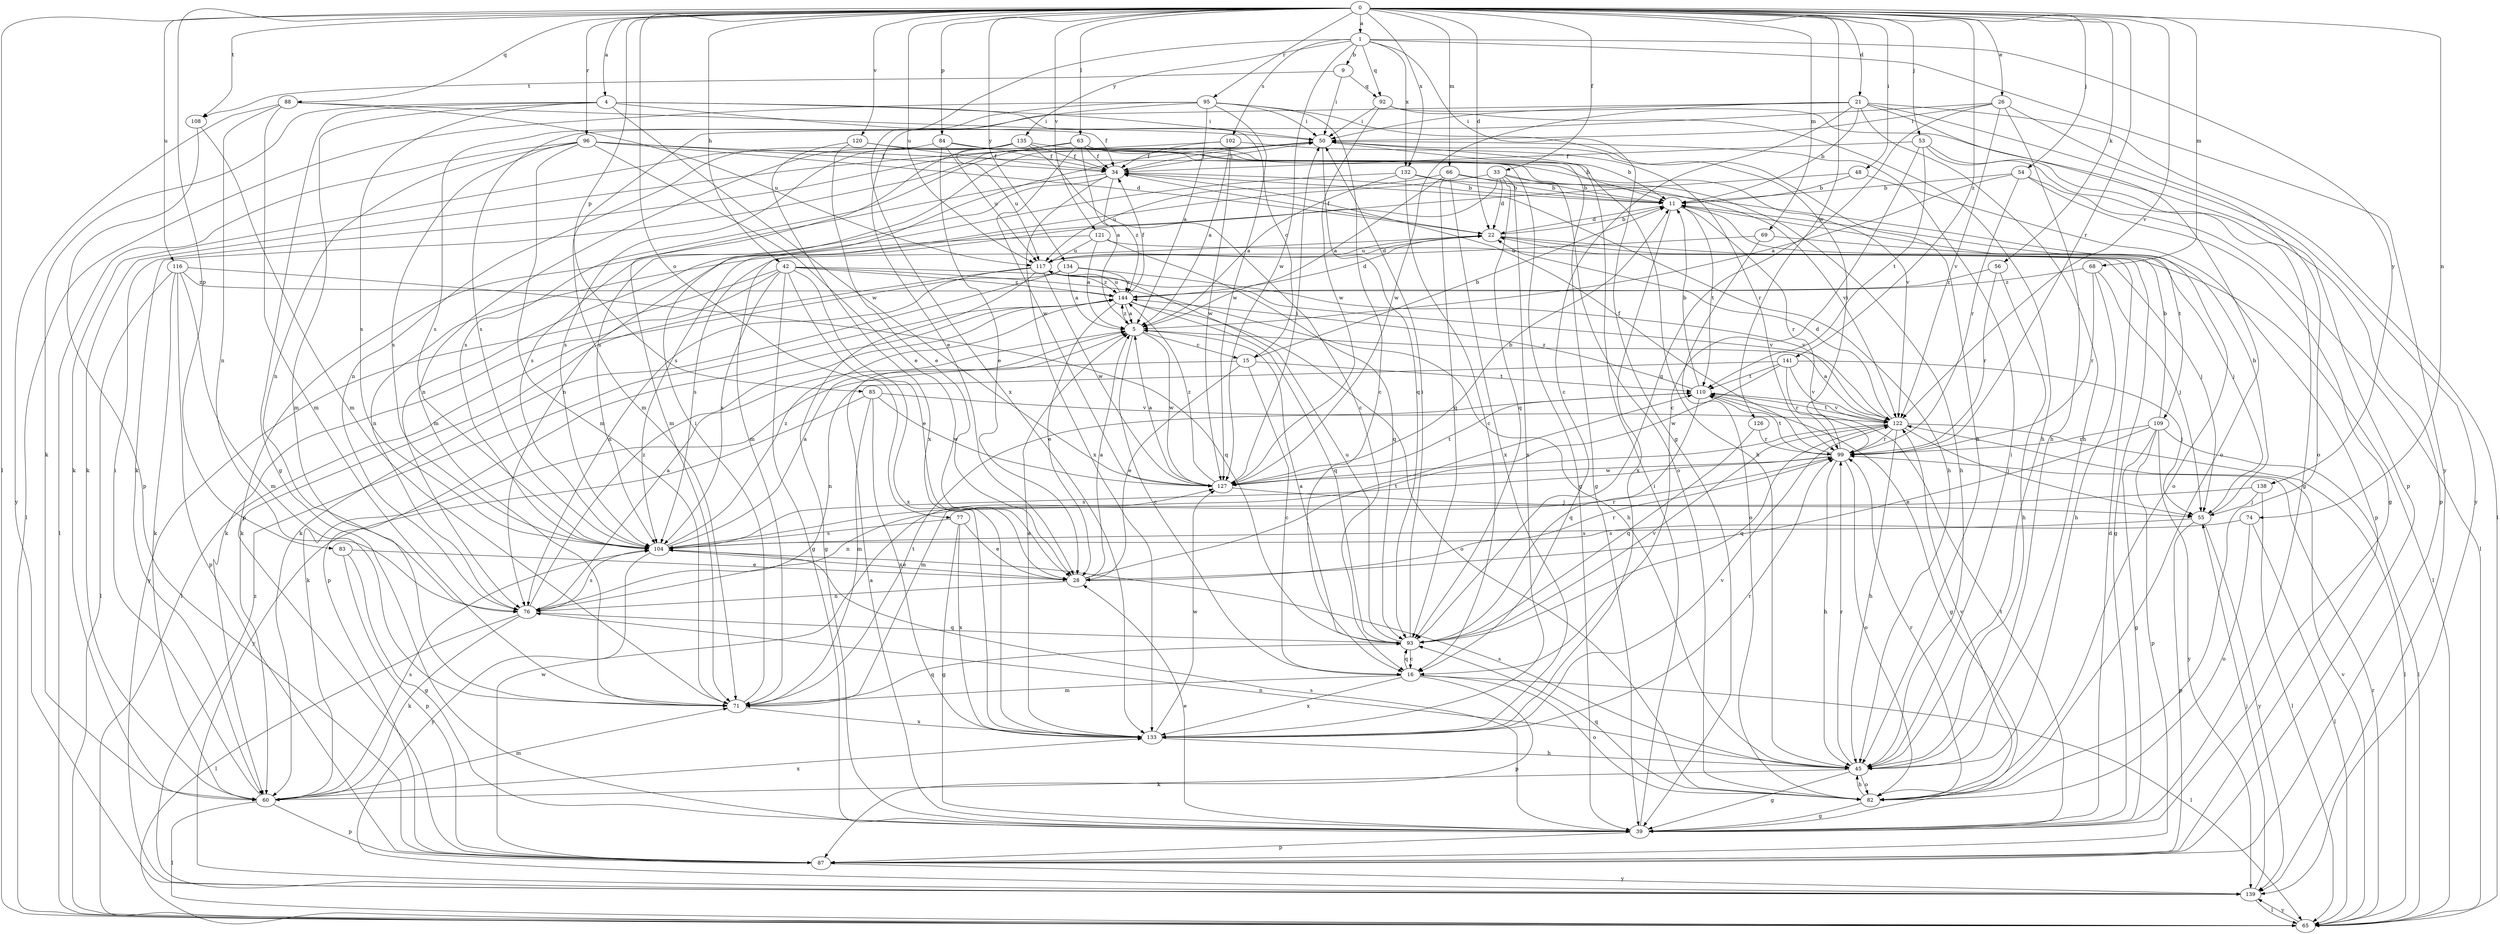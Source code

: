 strict digraph  {
0;
1;
4;
5;
9;
11;
15;
16;
21;
22;
26;
28;
33;
34;
39;
42;
45;
48;
50;
53;
54;
55;
56;
60;
63;
65;
66;
68;
69;
71;
74;
76;
77;
82;
83;
84;
85;
87;
88;
92;
93;
95;
96;
99;
102;
104;
108;
109;
110;
116;
117;
120;
121;
122;
126;
127;
132;
133;
134;
135;
138;
139;
141;
144;
0 -> 1  [label=a];
0 -> 4  [label=a];
0 -> 21  [label=d];
0 -> 22  [label=d];
0 -> 26  [label=e];
0 -> 33  [label=f];
0 -> 42  [label=h];
0 -> 48  [label=i];
0 -> 53  [label=j];
0 -> 54  [label=j];
0 -> 56  [label=k];
0 -> 63  [label=l];
0 -> 65  [label=l];
0 -> 66  [label=m];
0 -> 68  [label=m];
0 -> 69  [label=m];
0 -> 74  [label=n];
0 -> 77  [label=o];
0 -> 83  [label=p];
0 -> 84  [label=p];
0 -> 85  [label=p];
0 -> 88  [label=q];
0 -> 95  [label=r];
0 -> 96  [label=r];
0 -> 99  [label=r];
0 -> 108  [label=t];
0 -> 116  [label=u];
0 -> 117  [label=u];
0 -> 120  [label=v];
0 -> 121  [label=v];
0 -> 122  [label=v];
0 -> 126  [label=w];
0 -> 132  [label=x];
0 -> 134  [label=y];
0 -> 141  [label=z];
1 -> 9  [label=b];
1 -> 39  [label=g];
1 -> 92  [label=q];
1 -> 102  [label=s];
1 -> 127  [label=w];
1 -> 132  [label=x];
1 -> 133  [label=x];
1 -> 135  [label=y];
1 -> 138  [label=y];
1 -> 139  [label=y];
4 -> 15  [label=c];
4 -> 34  [label=f];
4 -> 39  [label=g];
4 -> 50  [label=i];
4 -> 60  [label=k];
4 -> 71  [label=m];
4 -> 104  [label=s];
4 -> 127  [label=w];
5 -> 15  [label=c];
5 -> 16  [label=c];
5 -> 127  [label=w];
5 -> 144  [label=z];
9 -> 50  [label=i];
9 -> 92  [label=q];
9 -> 108  [label=t];
11 -> 22  [label=d];
11 -> 99  [label=r];
11 -> 109  [label=t];
11 -> 110  [label=t];
11 -> 133  [label=x];
15 -> 11  [label=b];
15 -> 16  [label=c];
15 -> 28  [label=e];
15 -> 60  [label=k];
15 -> 110  [label=t];
16 -> 65  [label=l];
16 -> 71  [label=m];
16 -> 82  [label=o];
16 -> 87  [label=p];
16 -> 93  [label=q];
16 -> 133  [label=x];
21 -> 11  [label=b];
21 -> 16  [label=c];
21 -> 45  [label=h];
21 -> 50  [label=i];
21 -> 65  [label=l];
21 -> 82  [label=o];
21 -> 104  [label=s];
21 -> 127  [label=w];
21 -> 139  [label=y];
22 -> 11  [label=b];
22 -> 34  [label=f];
22 -> 39  [label=g];
22 -> 65  [label=l];
22 -> 104  [label=s];
22 -> 117  [label=u];
26 -> 45  [label=h];
26 -> 50  [label=i];
26 -> 71  [label=m];
26 -> 82  [label=o];
26 -> 93  [label=q];
26 -> 122  [label=v];
28 -> 5  [label=a];
28 -> 76  [label=n];
28 -> 99  [label=r];
28 -> 110  [label=t];
33 -> 11  [label=b];
33 -> 22  [label=d];
33 -> 45  [label=h];
33 -> 71  [label=m];
33 -> 93  [label=q];
33 -> 104  [label=s];
33 -> 133  [label=x];
34 -> 11  [label=b];
34 -> 45  [label=h];
34 -> 50  [label=i];
34 -> 87  [label=p];
34 -> 104  [label=s];
34 -> 133  [label=x];
34 -> 144  [label=z];
39 -> 5  [label=a];
39 -> 22  [label=d];
39 -> 28  [label=e];
39 -> 50  [label=i];
39 -> 87  [label=p];
39 -> 104  [label=s];
39 -> 110  [label=t];
42 -> 28  [label=e];
42 -> 39  [label=g];
42 -> 45  [label=h];
42 -> 60  [label=k];
42 -> 104  [label=s];
42 -> 122  [label=v];
42 -> 133  [label=x];
42 -> 139  [label=y];
42 -> 144  [label=z];
45 -> 39  [label=g];
45 -> 50  [label=i];
45 -> 60  [label=k];
45 -> 76  [label=n];
45 -> 82  [label=o];
45 -> 99  [label=r];
45 -> 104  [label=s];
48 -> 11  [label=b];
48 -> 76  [label=n];
48 -> 87  [label=p];
50 -> 34  [label=f];
50 -> 39  [label=g];
50 -> 60  [label=k];
50 -> 93  [label=q];
50 -> 104  [label=s];
53 -> 16  [label=c];
53 -> 34  [label=f];
53 -> 39  [label=g];
53 -> 87  [label=p];
53 -> 110  [label=t];
54 -> 5  [label=a];
54 -> 11  [label=b];
54 -> 39  [label=g];
54 -> 65  [label=l];
54 -> 99  [label=r];
55 -> 11  [label=b];
55 -> 87  [label=p];
55 -> 104  [label=s];
55 -> 139  [label=y];
56 -> 45  [label=h];
56 -> 99  [label=r];
56 -> 144  [label=z];
60 -> 50  [label=i];
60 -> 65  [label=l];
60 -> 71  [label=m];
60 -> 87  [label=p];
60 -> 104  [label=s];
60 -> 133  [label=x];
63 -> 5  [label=a];
63 -> 11  [label=b];
63 -> 34  [label=f];
63 -> 45  [label=h];
63 -> 71  [label=m];
63 -> 104  [label=s];
63 -> 127  [label=w];
65 -> 99  [label=r];
65 -> 122  [label=v];
65 -> 139  [label=y];
66 -> 5  [label=a];
66 -> 11  [label=b];
66 -> 93  [label=q];
66 -> 117  [label=u];
66 -> 122  [label=v];
66 -> 133  [label=x];
68 -> 45  [label=h];
68 -> 55  [label=j];
68 -> 99  [label=r];
68 -> 144  [label=z];
69 -> 55  [label=j];
69 -> 82  [label=o];
69 -> 117  [label=u];
71 -> 50  [label=i];
71 -> 93  [label=q];
71 -> 110  [label=t];
71 -> 133  [label=x];
74 -> 65  [label=l];
74 -> 82  [label=o];
74 -> 104  [label=s];
76 -> 5  [label=a];
76 -> 60  [label=k];
76 -> 65  [label=l];
76 -> 93  [label=q];
76 -> 104  [label=s];
76 -> 144  [label=z];
77 -> 28  [label=e];
77 -> 39  [label=g];
77 -> 104  [label=s];
77 -> 133  [label=x];
82 -> 39  [label=g];
82 -> 45  [label=h];
82 -> 93  [label=q];
82 -> 99  [label=r];
82 -> 122  [label=v];
83 -> 28  [label=e];
83 -> 39  [label=g];
83 -> 87  [label=p];
84 -> 11  [label=b];
84 -> 28  [label=e];
84 -> 34  [label=f];
84 -> 60  [label=k];
84 -> 117  [label=u];
85 -> 71  [label=m];
85 -> 122  [label=v];
85 -> 127  [label=w];
85 -> 133  [label=x];
85 -> 139  [label=y];
87 -> 127  [label=w];
87 -> 139  [label=y];
88 -> 50  [label=i];
88 -> 71  [label=m];
88 -> 76  [label=n];
88 -> 117  [label=u];
88 -> 139  [label=y];
92 -> 45  [label=h];
92 -> 50  [label=i];
92 -> 87  [label=p];
92 -> 127  [label=w];
93 -> 5  [label=a];
93 -> 16  [label=c];
93 -> 50  [label=i];
93 -> 117  [label=u];
93 -> 122  [label=v];
95 -> 5  [label=a];
95 -> 16  [label=c];
95 -> 28  [label=e];
95 -> 45  [label=h];
95 -> 50  [label=i];
95 -> 65  [label=l];
95 -> 104  [label=s];
95 -> 127  [label=w];
96 -> 22  [label=d];
96 -> 28  [label=e];
96 -> 34  [label=f];
96 -> 65  [label=l];
96 -> 71  [label=m];
96 -> 76  [label=n];
96 -> 104  [label=s];
96 -> 122  [label=v];
99 -> 34  [label=f];
99 -> 45  [label=h];
99 -> 50  [label=i];
99 -> 82  [label=o];
99 -> 104  [label=s];
99 -> 110  [label=t];
99 -> 127  [label=w];
102 -> 5  [label=a];
102 -> 34  [label=f];
102 -> 60  [label=k];
102 -> 99  [label=r];
102 -> 127  [label=w];
104 -> 5  [label=a];
104 -> 28  [label=e];
104 -> 99  [label=r];
104 -> 139  [label=y];
104 -> 144  [label=z];
108 -> 71  [label=m];
108 -> 87  [label=p];
109 -> 11  [label=b];
109 -> 28  [label=e];
109 -> 39  [label=g];
109 -> 65  [label=l];
109 -> 87  [label=p];
109 -> 99  [label=r];
109 -> 139  [label=y];
110 -> 11  [label=b];
110 -> 39  [label=g];
110 -> 93  [label=q];
110 -> 122  [label=v];
110 -> 144  [label=z];
116 -> 60  [label=k];
116 -> 65  [label=l];
116 -> 71  [label=m];
116 -> 87  [label=p];
116 -> 93  [label=q];
116 -> 144  [label=z];
117 -> 22  [label=d];
117 -> 39  [label=g];
117 -> 60  [label=k];
117 -> 76  [label=n];
117 -> 127  [label=w];
117 -> 144  [label=z];
120 -> 28  [label=e];
120 -> 34  [label=f];
120 -> 39  [label=g];
120 -> 133  [label=x];
121 -> 5  [label=a];
121 -> 55  [label=j];
121 -> 76  [label=n];
121 -> 93  [label=q];
121 -> 117  [label=u];
122 -> 5  [label=a];
122 -> 22  [label=d];
122 -> 45  [label=h];
122 -> 55  [label=j];
122 -> 65  [label=l];
122 -> 71  [label=m];
122 -> 93  [label=q];
122 -> 99  [label=r];
122 -> 110  [label=t];
126 -> 93  [label=q];
126 -> 99  [label=r];
127 -> 5  [label=a];
127 -> 11  [label=b];
127 -> 50  [label=i];
127 -> 55  [label=j];
127 -> 110  [label=t];
127 -> 144  [label=z];
132 -> 5  [label=a];
132 -> 11  [label=b];
132 -> 16  [label=c];
132 -> 76  [label=n];
132 -> 82  [label=o];
133 -> 5  [label=a];
133 -> 45  [label=h];
133 -> 99  [label=r];
133 -> 122  [label=v];
133 -> 127  [label=w];
134 -> 5  [label=a];
134 -> 60  [label=k];
134 -> 65  [label=l];
134 -> 122  [label=v];
134 -> 144  [label=z];
135 -> 16  [label=c];
135 -> 34  [label=f];
135 -> 71  [label=m];
135 -> 76  [label=n];
135 -> 82  [label=o];
135 -> 104  [label=s];
135 -> 117  [label=u];
138 -> 55  [label=j];
138 -> 65  [label=l];
138 -> 76  [label=n];
139 -> 55  [label=j];
139 -> 65  [label=l];
139 -> 144  [label=z];
141 -> 55  [label=j];
141 -> 76  [label=n];
141 -> 99  [label=r];
141 -> 110  [label=t];
141 -> 122  [label=v];
141 -> 127  [label=w];
144 -> 5  [label=a];
144 -> 22  [label=d];
144 -> 28  [label=e];
144 -> 34  [label=f];
144 -> 82  [label=o];
144 -> 87  [label=p];
144 -> 93  [label=q];
144 -> 117  [label=u];
}
